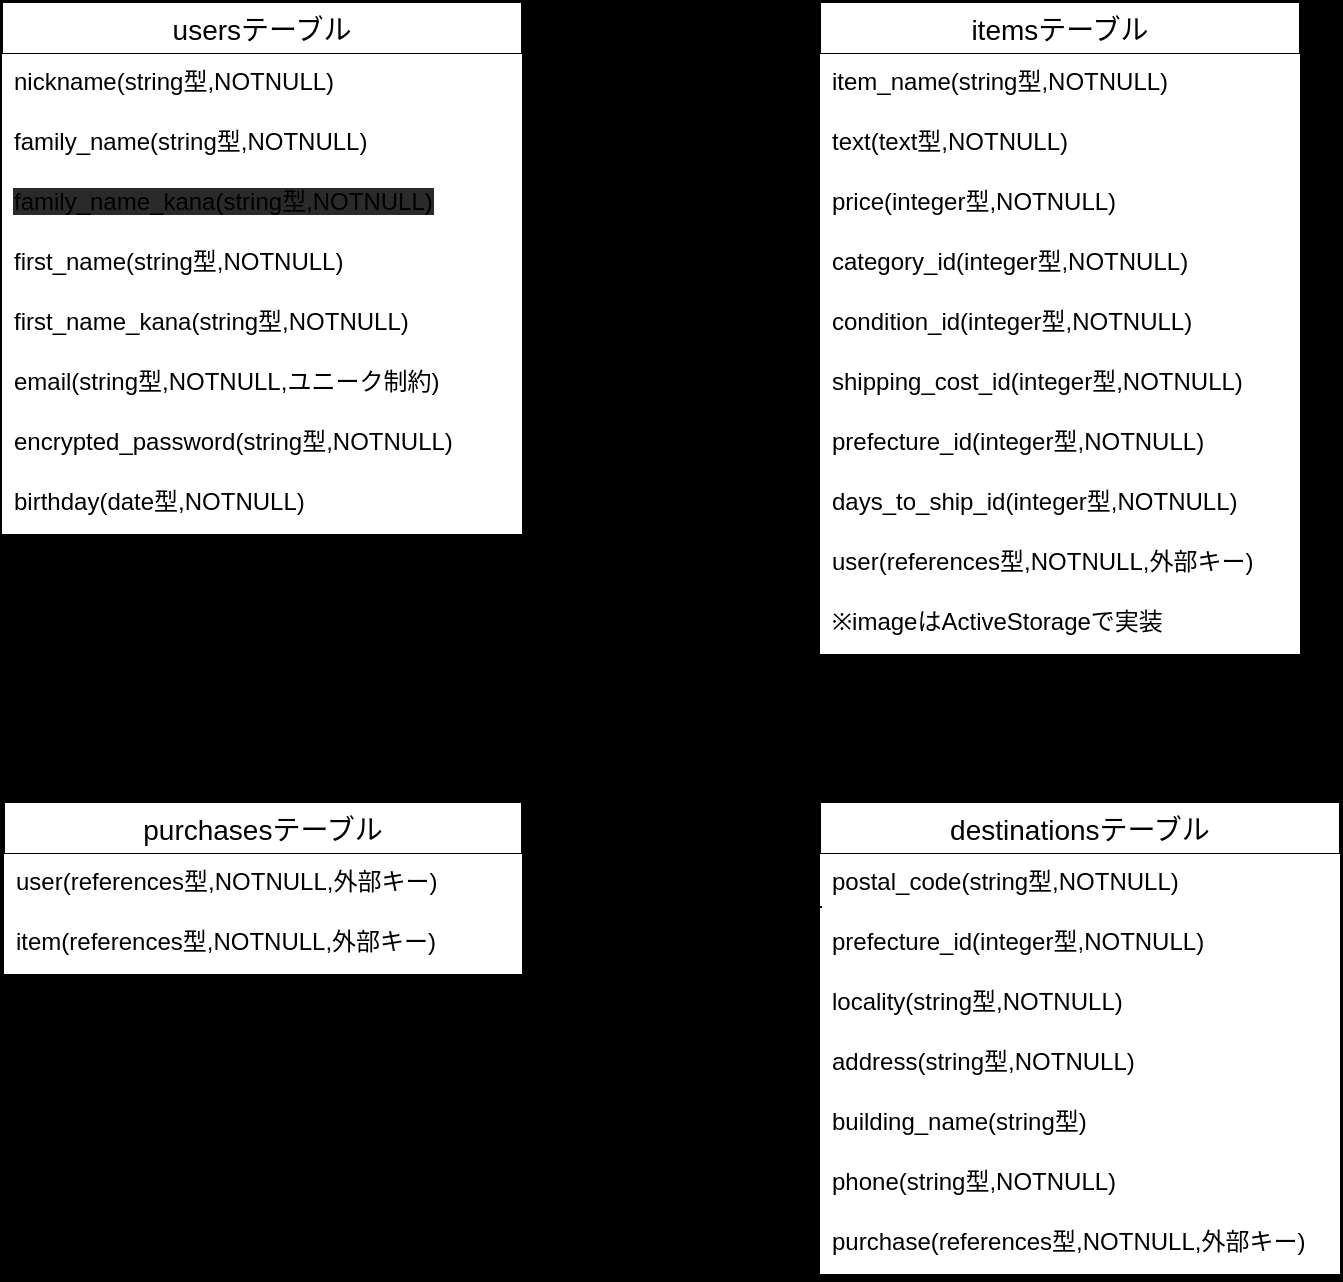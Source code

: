<mxfile>
    <diagram id="SPM0edQcSGB2Y8F7r7oq" name="ページ1">
        <mxGraphModel dx="882" dy="680" grid="1" gridSize="10" guides="1" tooltips="1" connect="1" arrows="1" fold="1" page="1" pageScale="1" pageWidth="827" pageHeight="1169" background="#000000" math="0" shadow="0">
            <root>
                <mxCell id="0"/>
                <mxCell id="1" parent="0"/>
                <mxCell id="2" value="usersテーブル" style="swimlane;fontStyle=0;childLayout=stackLayout;horizontal=1;startSize=26;horizontalStack=0;resizeParent=1;resizeParentMax=0;resizeLast=0;collapsible=1;marginBottom=0;align=center;fontSize=14;" parent="1" vertex="1">
                    <mxGeometry x="71" y="120" width="260" height="266" as="geometry">
                        <mxRectangle x="80" y="120" width="70" height="26" as="alternateBounds"/>
                    </mxGeometry>
                </mxCell>
                <mxCell id="3" value="nickname(string型,NOTNULL)" style="text;strokeColor=none;fillColor=default;spacingLeft=4;spacingRight=4;overflow=hidden;rotatable=0;points=[[0,0.5],[1,0.5]];portConstraint=eastwest;fontSize=12;" parent="2" vertex="1">
                    <mxGeometry y="26" width="260" height="30" as="geometry"/>
                </mxCell>
                <mxCell id="25" value="family_name(string型,NOTNULL)&#10;" style="text;strokeColor=none;fillColor=default;spacingLeft=4;spacingRight=4;overflow=hidden;rotatable=0;points=[[0,0.5],[1,0.5]];portConstraint=eastwest;fontSize=12;" parent="2" vertex="1">
                    <mxGeometry y="56" width="260" height="30" as="geometry"/>
                </mxCell>
                <mxCell id="51" value="" style="endArrow=ERmany;html=1;rounded=0;entryX=-0.008;entryY=0.133;entryDx=0;entryDy=0;entryPerimeter=0;startArrow=ERone;startFill=0;endFill=0;" parent="2" target="26" edge="1">
                    <mxGeometry relative="1" as="geometry">
                        <mxPoint x="259" y="90" as="sourcePoint"/>
                        <mxPoint x="419" y="90" as="targetPoint"/>
                    </mxGeometry>
                </mxCell>
                <mxCell id="24" value="family_name_kana(string型,NOTNULL)" style="text;strokeColor=none;fillColor=default;spacingLeft=4;spacingRight=4;overflow=hidden;rotatable=0;points=[[0,0.5],[1,0.5]];portConstraint=eastwest;fontSize=12;labelBackgroundColor=#2A2A2A;labelBorderColor=none;" parent="2" vertex="1">
                    <mxGeometry y="86" width="260" height="30" as="geometry"/>
                </mxCell>
                <mxCell id="55" value="first_name(string型,NOTNULL)" style="text;strokeColor=none;fillColor=default;spacingLeft=4;spacingRight=4;overflow=hidden;rotatable=0;points=[[0,0.5],[1,0.5]];portConstraint=eastwest;fontSize=12;" parent="2" vertex="1">
                    <mxGeometry y="116" width="260" height="30" as="geometry"/>
                </mxCell>
                <mxCell id="56" value="first_name_kana(string型,NOTNULL)" style="text;strokeColor=none;fillColor=default;spacingLeft=4;spacingRight=4;overflow=hidden;rotatable=0;points=[[0,0.5],[1,0.5]];portConstraint=eastwest;fontSize=12;" parent="2" vertex="1">
                    <mxGeometry y="146" width="260" height="30" as="geometry"/>
                </mxCell>
                <mxCell id="23" value="email(string型,NOTNULL,ユニーク制約)" style="text;strokeColor=none;fillColor=default;spacingLeft=4;spacingRight=4;overflow=hidden;rotatable=0;points=[[0,0.5],[1,0.5]];portConstraint=eastwest;fontSize=12;" parent="2" vertex="1">
                    <mxGeometry y="176" width="260" height="30" as="geometry"/>
                </mxCell>
                <mxCell id="22" value="encrypted_password(string型,NOTNULL)" style="text;strokeColor=none;fillColor=default;spacingLeft=4;spacingRight=4;overflow=hidden;rotatable=0;points=[[0,0.5],[1,0.5]];portConstraint=eastwest;fontSize=12;" parent="2" vertex="1">
                    <mxGeometry y="206" width="260" height="30" as="geometry"/>
                </mxCell>
                <mxCell id="58" value="birthday(date型,NOTNULL)" style="text;strokeColor=none;fillColor=default;spacingLeft=4;spacingRight=4;overflow=hidden;rotatable=0;points=[[0,0.5],[1,0.5]];portConstraint=eastwest;fontSize=12;" parent="2" vertex="1">
                    <mxGeometry y="236" width="260" height="30" as="geometry"/>
                </mxCell>
                <mxCell id="33" style="edgeStyle=none;html=1;" parent="1" edge="1">
                    <mxGeometry relative="1" as="geometry">
                        <mxPoint x="660" y="208" as="targetPoint"/>
                        <mxPoint x="660" y="208" as="sourcePoint"/>
                    </mxGeometry>
                </mxCell>
                <mxCell id="35" style="edgeStyle=none;html=1;exitX=0.5;exitY=1;exitDx=0;exitDy=0;startArrow=none;entryX=0.496;entryY=1.023;entryDx=0;entryDy=0;entryPerimeter=0;" parent="1" edge="1">
                    <mxGeometry relative="1" as="geometry">
                        <mxPoint x="589.04" y="340.92" as="targetPoint"/>
                        <mxPoint x="590" y="340" as="sourcePoint"/>
                    </mxGeometry>
                </mxCell>
                <mxCell id="36" style="edgeStyle=none;html=1;" parent="1" edge="1">
                    <mxGeometry relative="1" as="geometry">
                        <mxPoint x="660" y="178" as="targetPoint"/>
                        <mxPoint x="660" y="178" as="sourcePoint"/>
                    </mxGeometry>
                </mxCell>
                <mxCell id="43" style="edgeStyle=none;html=1;" parent="1" edge="1">
                    <mxGeometry relative="1" as="geometry">
                        <mxPoint x="650" y="207" as="targetPoint"/>
                        <mxPoint x="670" y="207" as="sourcePoint"/>
                    </mxGeometry>
                </mxCell>
                <mxCell id="6" value="itemsテーブル" style="swimlane;fontStyle=0;childLayout=stackLayout;horizontal=1;startSize=26;horizontalStack=0;resizeParent=1;resizeParentMax=0;resizeLast=0;collapsible=1;marginBottom=0;align=center;fontSize=14;" parent="1" vertex="1">
                    <mxGeometry x="480" y="120" width="240" height="326" as="geometry">
                        <mxRectangle x="480" y="120" width="70" height="26" as="alternateBounds"/>
                    </mxGeometry>
                </mxCell>
                <mxCell id="8" value="item_name(string型,NOTNULL)" style="text;strokeColor=none;fillColor=default;spacingLeft=4;spacingRight=4;overflow=hidden;rotatable=0;points=[[0,0.5],[1,0.5]];portConstraint=eastwest;fontSize=12;" parent="6" vertex="1">
                    <mxGeometry y="26" width="240" height="30" as="geometry"/>
                </mxCell>
                <mxCell id="9" value="text(text型,NOTNULL)" style="text;strokeColor=none;fillColor=default;spacingLeft=4;spacingRight=4;overflow=hidden;rotatable=0;points=[[0,0.5],[1,0.5]];portConstraint=eastwest;fontSize=12;" parent="6" vertex="1">
                    <mxGeometry y="56" width="240" height="30" as="geometry"/>
                </mxCell>
                <mxCell id="26" value="price(integer型,NOTNULL)" style="text;strokeColor=none;fillColor=default;spacingLeft=4;spacingRight=4;overflow=hidden;rotatable=0;points=[[0,0.5],[1,0.5]];portConstraint=eastwest;fontSize=12;" parent="6" vertex="1">
                    <mxGeometry y="86" width="240" height="30" as="geometry"/>
                </mxCell>
                <mxCell id="68" value="category_id(integer型,NOTNULL)" style="text;strokeColor=none;fillColor=default;spacingLeft=4;spacingRight=4;overflow=hidden;rotatable=0;points=[[0,0.5],[1,0.5]];portConstraint=eastwest;fontSize=12;" parent="6" vertex="1">
                    <mxGeometry y="116" width="240" height="30" as="geometry"/>
                </mxCell>
                <mxCell id="67" value="condition_id(integer型,NOTNULL)" style="text;strokeColor=none;fillColor=default;spacingLeft=4;spacingRight=4;overflow=hidden;rotatable=0;points=[[0,0.5],[1,0.5]];portConstraint=eastwest;fontSize=12;" parent="6" vertex="1">
                    <mxGeometry y="146" width="240" height="30" as="geometry"/>
                </mxCell>
                <mxCell id="66" value="shipping_cost_id(integer型,NOTNULL)" style="text;strokeColor=none;fillColor=default;spacingLeft=4;spacingRight=4;overflow=hidden;rotatable=0;points=[[0,0.5],[1,0.5]];portConstraint=eastwest;fontSize=12;" parent="6" vertex="1">
                    <mxGeometry y="176" width="240" height="30" as="geometry"/>
                </mxCell>
                <mxCell id="65" value="prefecture_id(integer型,NOTNULL)" style="text;strokeColor=none;fillColor=default;spacingLeft=4;spacingRight=4;overflow=hidden;rotatable=0;points=[[0,0.5],[1,0.5]];portConstraint=eastwest;fontSize=12;" parent="6" vertex="1">
                    <mxGeometry y="206" width="240" height="30" as="geometry"/>
                </mxCell>
                <mxCell id="64" value="days_to_ship_id(integer型,NOTNULL)" style="text;strokeColor=none;fillColor=default;spacingLeft=4;spacingRight=4;overflow=hidden;rotatable=0;points=[[0,0.5],[1,0.5]];portConstraint=eastwest;fontSize=12;" parent="6" vertex="1">
                    <mxGeometry y="236" width="240" height="30" as="geometry"/>
                </mxCell>
                <mxCell id="49" value="user(references型,NOTNULL,外部キー)" style="text;strokeColor=none;fillColor=default;spacingLeft=4;spacingRight=4;overflow=hidden;rotatable=0;points=[[0,0.5],[1,0.5]];portConstraint=eastwest;fontSize=12;" parent="6" vertex="1">
                    <mxGeometry y="266" width="240" height="30" as="geometry"/>
                </mxCell>
                <mxCell id="50" value="※imageはActiveStorageで実装" style="text;strokeColor=none;fillColor=default;spacingLeft=4;spacingRight=4;overflow=hidden;rotatable=0;points=[[0,0.5],[1,0.5]];portConstraint=eastwest;fontSize=12;" parent="6" vertex="1">
                    <mxGeometry y="296" width="240" height="30" as="geometry"/>
                </mxCell>
                <mxCell id="10" value="purchasesテーブル" style="swimlane;fontStyle=0;childLayout=stackLayout;horizontal=1;startSize=26;horizontalStack=0;resizeParent=1;resizeParentMax=0;resizeLast=0;collapsible=1;marginBottom=0;align=center;fontSize=14;" parent="1" vertex="1">
                    <mxGeometry x="72" y="520" width="259" height="86" as="geometry"/>
                </mxCell>
                <mxCell id="11" value="user(references型,NOTNULL,外部キー)" style="text;strokeColor=none;fillColor=default;spacingLeft=4;spacingRight=4;overflow=hidden;rotatable=0;points=[[0,0.5],[1,0.5]];portConstraint=eastwest;fontSize=12;" parent="10" vertex="1">
                    <mxGeometry y="26" width="259" height="30" as="geometry"/>
                </mxCell>
                <mxCell id="12" value="item(references型,NOTNULL,外部キー)" style="text;strokeColor=none;fillColor=default;spacingLeft=4;spacingRight=4;overflow=hidden;rotatable=0;points=[[0,0.5],[1,0.5]];portConstraint=eastwest;fontSize=12;" parent="10" vertex="1">
                    <mxGeometry y="56" width="259" height="30" as="geometry"/>
                </mxCell>
                <mxCell id="14" value="destinationsテーブル" style="swimlane;fontStyle=0;childLayout=stackLayout;horizontal=1;startSize=26;horizontalStack=0;resizeParent=1;resizeParentMax=0;resizeLast=0;collapsible=1;marginBottom=0;align=center;fontSize=14;" parent="1" vertex="1">
                    <mxGeometry x="480" y="520" width="260" height="236" as="geometry"/>
                </mxCell>
                <mxCell id="16" value="postal_code(string型,NOTNULL)" style="text;strokeColor=none;fillColor=default;spacingLeft=4;spacingRight=4;overflow=hidden;rotatable=0;points=[[0,0.5],[1,0.5]];portConstraint=eastwest;fontSize=12;" parent="14" vertex="1">
                    <mxGeometry y="26" width="260" height="30" as="geometry"/>
                </mxCell>
                <mxCell id="62" value="prefecture_id(integer型,NOTNULL)&#10;" style="text;strokeColor=none;fillColor=default;spacingLeft=4;spacingRight=4;overflow=hidden;rotatable=0;points=[[0,0.5],[1,0.5]];portConstraint=eastwest;fontSize=12;" parent="14" vertex="1">
                    <mxGeometry y="56" width="260" height="30" as="geometry"/>
                </mxCell>
                <mxCell id="59" value="locality(string型,NOTNULL)&#10;" style="text;strokeColor=none;fillColor=default;spacingLeft=4;spacingRight=4;overflow=hidden;rotatable=0;points=[[0,0.5],[1,0.5]];portConstraint=eastwest;fontSize=12;" parent="14" vertex="1">
                    <mxGeometry y="86" width="260" height="30" as="geometry"/>
                </mxCell>
                <mxCell id="17" value="address(string型,NOTNULL)&#10;" style="text;strokeColor=none;fillColor=default;spacingLeft=4;spacingRight=4;overflow=hidden;rotatable=0;points=[[0,0.5],[1,0.5]];portConstraint=eastwest;fontSize=12;" parent="14" vertex="1">
                    <mxGeometry y="116" width="260" height="30" as="geometry"/>
                </mxCell>
                <mxCell id="30" value="building_name(string型)&#10;" style="text;strokeColor=none;fillColor=default;spacingLeft=4;spacingRight=4;overflow=hidden;rotatable=0;points=[[0,0.5],[1,0.5]];portConstraint=eastwest;fontSize=12;" parent="14" vertex="1">
                    <mxGeometry y="146" width="260" height="30" as="geometry"/>
                </mxCell>
                <mxCell id="69" value="phone(string型,NOTNULL)" style="text;strokeColor=none;fillColor=default;spacingLeft=4;spacingRight=4;overflow=hidden;rotatable=0;points=[[0,0.5],[1,0.5]];portConstraint=eastwest;fontSize=12;" parent="14" vertex="1">
                    <mxGeometry y="176" width="260" height="30" as="geometry"/>
                </mxCell>
                <mxCell id="63" value="purchase(references型,NOTNULL,外部キー)&#10;" style="text;strokeColor=none;fillColor=default;spacingLeft=4;spacingRight=4;overflow=hidden;rotatable=0;points=[[0,0.5],[1,0.5]];portConstraint=eastwest;fontSize=12;" parent="14" vertex="1">
                    <mxGeometry y="206" width="260" height="30" as="geometry"/>
                </mxCell>
                <mxCell id="34" style="edgeStyle=none;html=1;" parent="1" edge="1">
                    <mxGeometry relative="1" as="geometry">
                        <mxPoint x="670" y="191" as="targetPoint"/>
                        <mxPoint x="670" y="191" as="sourcePoint"/>
                    </mxGeometry>
                </mxCell>
                <mxCell id="38" value="" style="edgeStyle=none;html=1;exitX=0;exitY=0;exitDx=0;exitDy=0;endArrow=none;entryX=0;entryY=0;entryDx=0;entryDy=0;" parent="1" source="6" target="6" edge="1">
                    <mxGeometry relative="1" as="geometry">
                        <mxPoint x="480" y="320" as="targetPoint"/>
                        <mxPoint x="480" y="120" as="sourcePoint"/>
                        <Array as="points">
                            <mxPoint x="480" y="120"/>
                        </Array>
                    </mxGeometry>
                </mxCell>
                <mxCell id="41" style="edgeStyle=none;html=1;exitX=1;exitY=0.5;exitDx=0;exitDy=0;" parent="1" source="9" edge="1">
                    <mxGeometry relative="1" as="geometry">
                        <mxPoint x="720" y="191" as="targetPoint"/>
                    </mxGeometry>
                </mxCell>
                <mxCell id="44" style="edgeStyle=none;html=1;exitX=1;exitY=0.5;exitDx=0;exitDy=0;" parent="1" source="8" edge="1">
                    <mxGeometry relative="1" as="geometry">
                        <mxPoint x="720" y="161" as="targetPoint"/>
                    </mxGeometry>
                </mxCell>
                <mxCell id="45" style="edgeStyle=none;html=1;" parent="1" edge="1">
                    <mxGeometry relative="1" as="geometry">
                        <mxPoint x="720" y="161" as="targetPoint"/>
                        <mxPoint x="720" y="161" as="sourcePoint"/>
                    </mxGeometry>
                </mxCell>
                <mxCell id="54" value="" style="endArrow=ERone;html=1;rounded=0;startArrow=ERone;startFill=0;endFill=0;" parent="1" edge="1">
                    <mxGeometry relative="1" as="geometry">
                        <mxPoint x="331" y="572.5" as="sourcePoint"/>
                        <mxPoint x="481" y="572.5" as="targetPoint"/>
                        <Array as="points">
                            <mxPoint x="371" y="572.5"/>
                            <mxPoint x="401" y="572.5"/>
                        </Array>
                    </mxGeometry>
                </mxCell>
                <mxCell id="70" value="" style="endArrow=ERmany;html=1;rounded=0;exitX=0.5;exitY=1;exitDx=0;exitDy=0;entryX=0.5;entryY=0;entryDx=0;entryDy=0;startArrow=ERone;startFill=0;endFill=0;" parent="1" source="2" target="10" edge="1">
                    <mxGeometry relative="1" as="geometry">
                        <mxPoint x="260" y="430" as="sourcePoint"/>
                        <mxPoint x="420" y="430" as="targetPoint"/>
                    </mxGeometry>
                </mxCell>
                <mxCell id="71" value="" style="endArrow=ERone;html=1;rounded=0;exitX=1;exitY=0;exitDx=0;exitDy=0;entryX=0;entryY=1;entryDx=0;entryDy=0;startArrow=ERone;startFill=0;endFill=0;" parent="1" source="10" target="6" edge="1">
                    <mxGeometry relative="1" as="geometry">
                        <mxPoint x="490" y="440" as="sourcePoint"/>
                        <mxPoint x="650" y="440" as="targetPoint"/>
                    </mxGeometry>
                </mxCell>
            </root>
        </mxGraphModel>
    </diagram>
</mxfile>